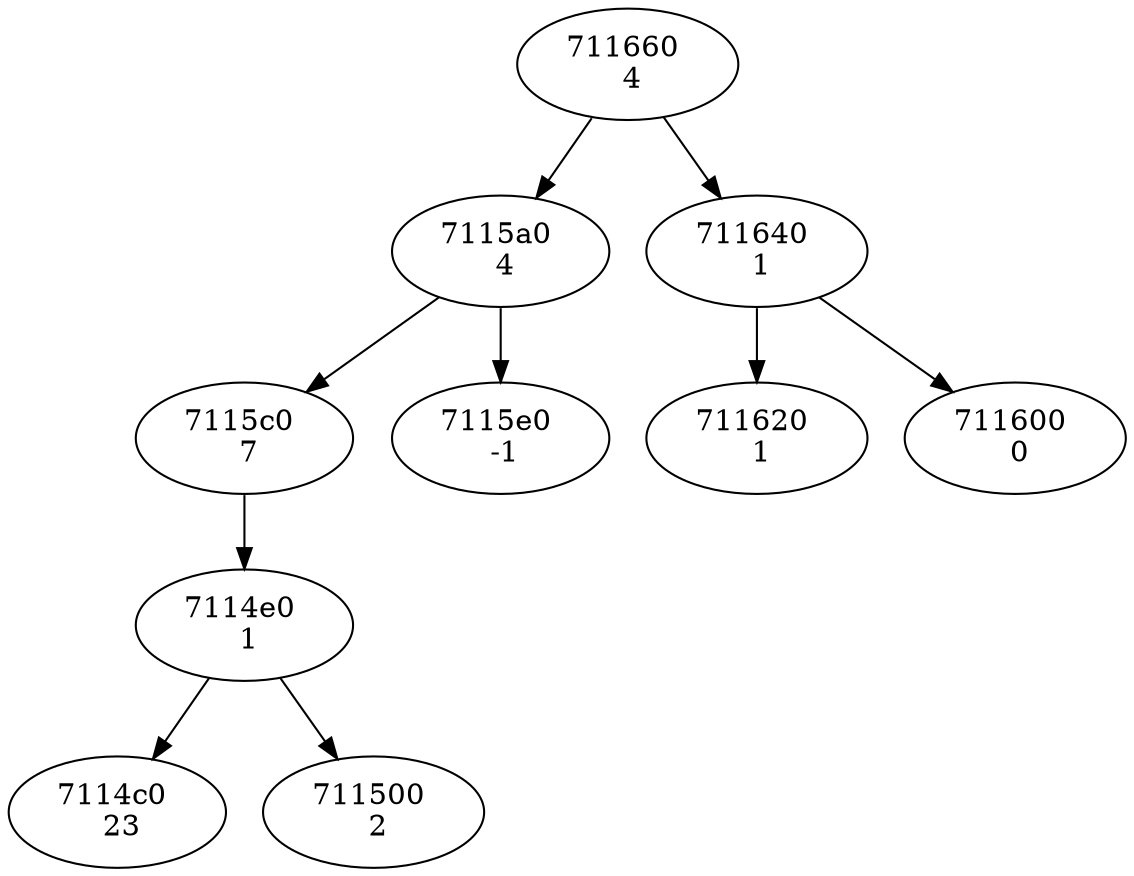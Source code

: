 digraph G{
"711660 
 4"->"7115a0 
 4";
"711660 
 4"->"711640 
 1";
"7115a0 
 4"->"7115c0 
 7";
"7115a0 
 4"->"7115e0 
 -1";
"7115c0 
 7"->"7114e0 
 1";
"7114e0 
 1"->"7114c0 
 23";
"7114e0 
 1"->"711500 
 2";
"7114c0 
 23";
"711500 
 2";
"7115e0 
 -1";
"711640 
 1"->"711620 
 1";
"711640 
 1"->"711600 
 0";
"711620 
 1";
"711600 
 0";
}